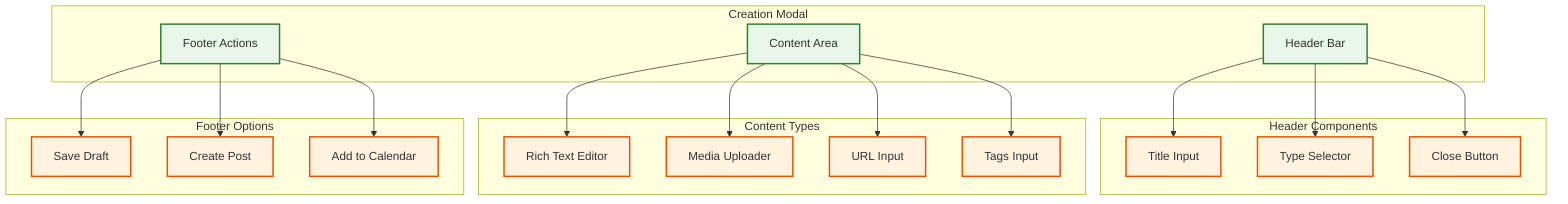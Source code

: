 graph TD
    subgraph Creation Modal
        A[Header Bar]
        B[Content Area]
        C[Footer Actions]
    end

    subgraph Header Components
        A1[Title Input]
        A2[Type Selector]
        A3[Close Button]
    end

    subgraph Content Types
        B1[Rich Text Editor]
        B2[Media Uploader]
        B3[URL Input]
        B4[Tags Input]
    end

    subgraph Footer Options
        C1[Save Draft]
        C2[Create Post]
        C3[Add to Calendar]
    end

    A --> A1 & A2 & A3
    B --> B1 & B2 & B3 & B4
    C --> C1 & C2 & C3

    classDef modal fill:#e8f5e9,stroke:#2e7d32,stroke-width:2px
    classDef inputs fill:#fff3e0,stroke:#e65100,stroke-width:2px
    
    class A,B,C modal
    class A1,A2,A3,B1,B2,B3,B4,C1,C2,C3 inputs